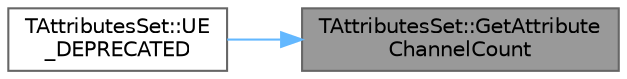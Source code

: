digraph "TAttributesSet::GetAttributeChannelCount"
{
 // INTERACTIVE_SVG=YES
 // LATEX_PDF_SIZE
  bgcolor="transparent";
  edge [fontname=Helvetica,fontsize=10,labelfontname=Helvetica,labelfontsize=10];
  node [fontname=Helvetica,fontsize=10,shape=box,height=0.2,width=0.4];
  rankdir="RL";
  Node1 [id="Node000001",label="TAttributesSet::GetAttribute\lChannelCount",height=0.2,width=0.4,color="gray40", fillcolor="grey60", style="filled", fontcolor="black",tooltip="Returns the number of indices for the attribute with the given name."];
  Node1 -> Node2 [id="edge1_Node000001_Node000002",dir="back",color="steelblue1",style="solid",tooltip=" "];
  Node2 [id="Node000002",label="TAttributesSet::UE\l_DEPRECATED",height=0.2,width=0.4,color="grey40", fillcolor="white", style="filled",URL="$df/dc5/classTAttributesSet.html#a19fe1fb126eef0ed3fc16309b7a5f504",tooltip=" "];
}
